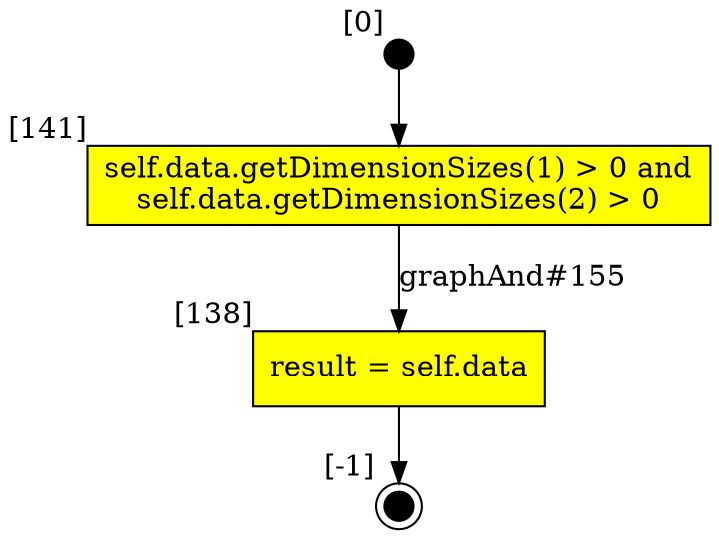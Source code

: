 digraph CLG {
  138 [shape="box", label="result = self.data", style=filled, fillcolor=yellow, xlabel="[138]"];
  139 [style=filled, fillcolor=black, shape="doublecircle", label="", fixedsize=true, width=.2, height=.2, xlabel="[-1]"];
  140 [style=filled, fillcolor=black, shape="circle", label="", fixedsize=true, width=.2, height=.2, xlabel="[0]"];
  141 [shape="box", label="self.data.getDimensionSizes(1) > 0 and
self.data.getDimensionSizes(2) > 0
", style=filled, fillcolor=yellow, xlabel="[141]"];
  138 -> 139;
  140 -> 141;
  141 -> 138[label="graphAnd#155"];
}
